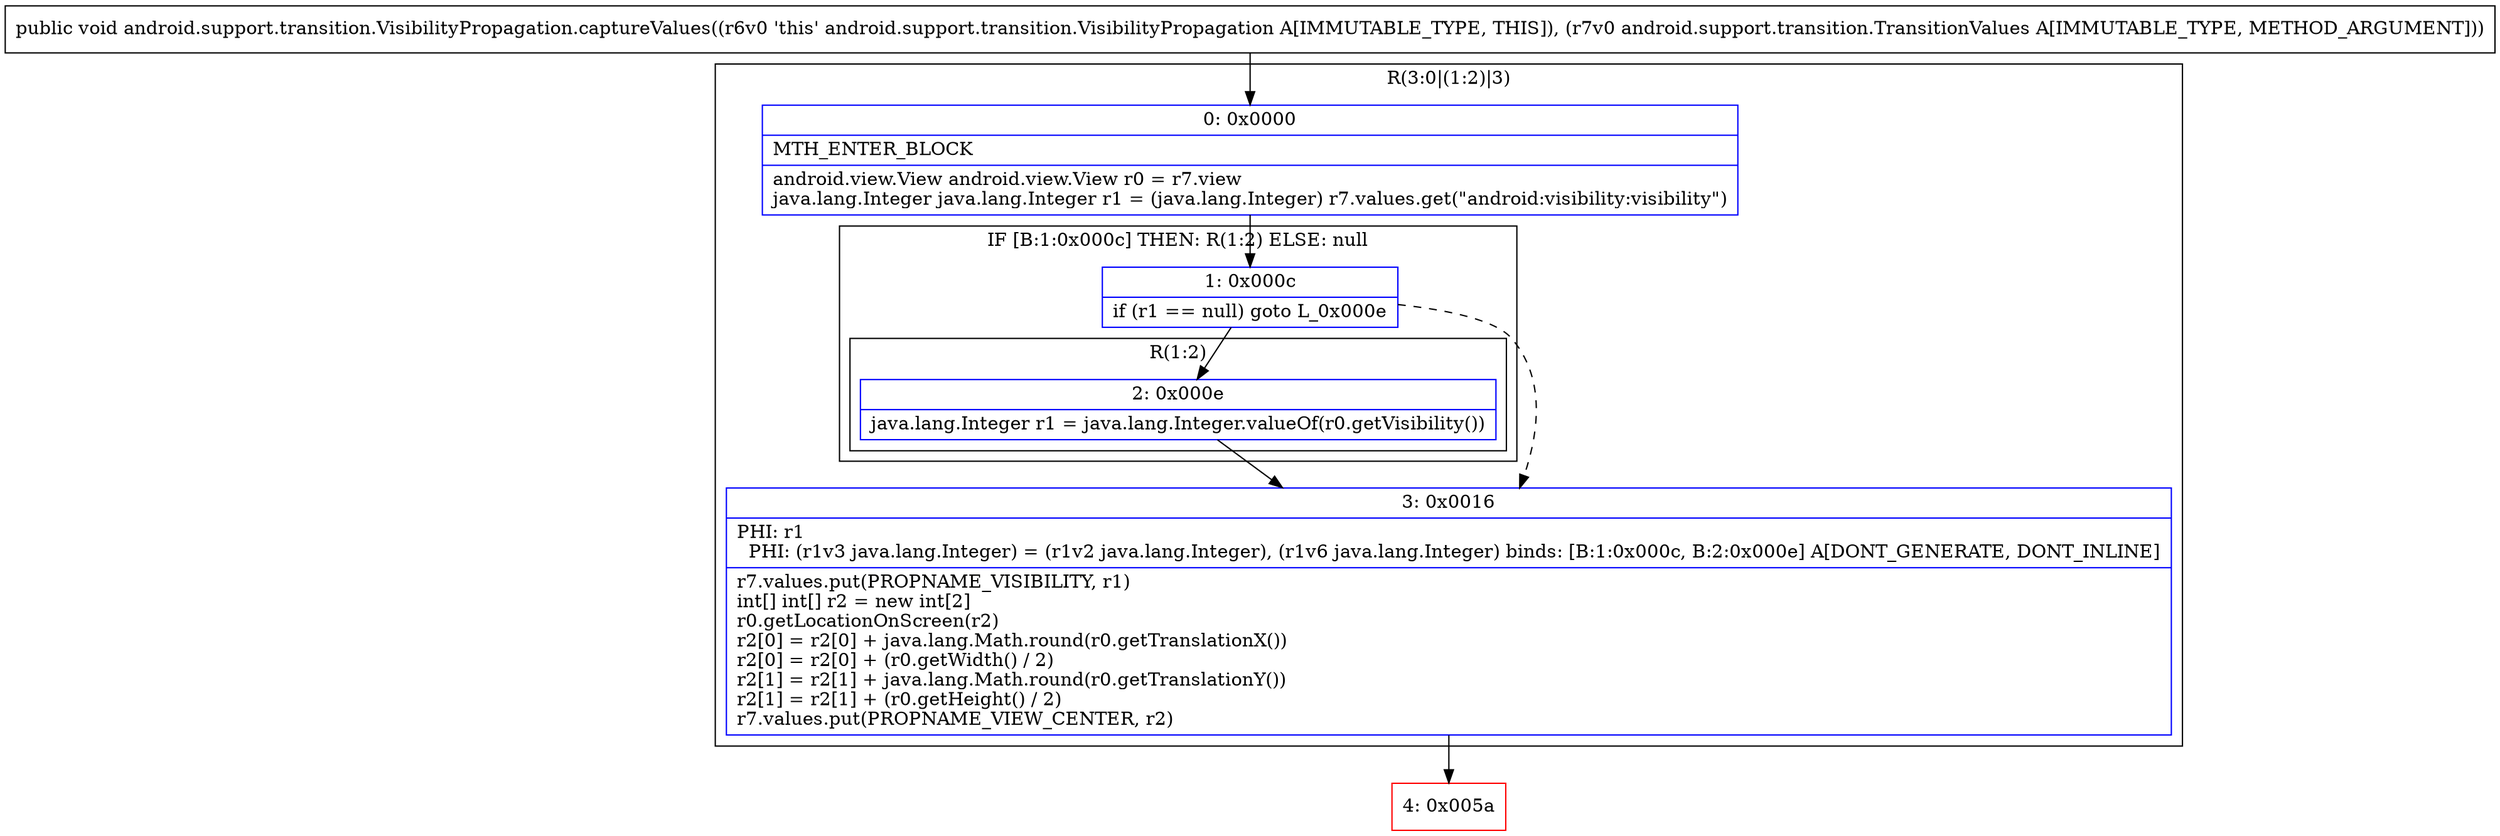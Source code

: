 digraph "CFG forandroid.support.transition.VisibilityPropagation.captureValues(Landroid\/support\/transition\/TransitionValues;)V" {
subgraph cluster_Region_2088628383 {
label = "R(3:0|(1:2)|3)";
node [shape=record,color=blue];
Node_0 [shape=record,label="{0\:\ 0x0000|MTH_ENTER_BLOCK\l|android.view.View android.view.View r0 = r7.view\ljava.lang.Integer java.lang.Integer r1 = (java.lang.Integer) r7.values.get(\"android:visibility:visibility\")\l}"];
subgraph cluster_IfRegion_742513778 {
label = "IF [B:1:0x000c] THEN: R(1:2) ELSE: null";
node [shape=record,color=blue];
Node_1 [shape=record,label="{1\:\ 0x000c|if (r1 == null) goto L_0x000e\l}"];
subgraph cluster_Region_1741420704 {
label = "R(1:2)";
node [shape=record,color=blue];
Node_2 [shape=record,label="{2\:\ 0x000e|java.lang.Integer r1 = java.lang.Integer.valueOf(r0.getVisibility())\l}"];
}
}
Node_3 [shape=record,label="{3\:\ 0x0016|PHI: r1 \l  PHI: (r1v3 java.lang.Integer) = (r1v2 java.lang.Integer), (r1v6 java.lang.Integer) binds: [B:1:0x000c, B:2:0x000e] A[DONT_GENERATE, DONT_INLINE]\l|r7.values.put(PROPNAME_VISIBILITY, r1)\lint[] int[] r2 = new int[2]\lr0.getLocationOnScreen(r2)\lr2[0] = r2[0] + java.lang.Math.round(r0.getTranslationX())\lr2[0] = r2[0] + (r0.getWidth() \/ 2)\lr2[1] = r2[1] + java.lang.Math.round(r0.getTranslationY())\lr2[1] = r2[1] + (r0.getHeight() \/ 2)\lr7.values.put(PROPNAME_VIEW_CENTER, r2)\l}"];
}
Node_4 [shape=record,color=red,label="{4\:\ 0x005a}"];
MethodNode[shape=record,label="{public void android.support.transition.VisibilityPropagation.captureValues((r6v0 'this' android.support.transition.VisibilityPropagation A[IMMUTABLE_TYPE, THIS]), (r7v0 android.support.transition.TransitionValues A[IMMUTABLE_TYPE, METHOD_ARGUMENT])) }"];
MethodNode -> Node_0;
Node_0 -> Node_1;
Node_1 -> Node_2;
Node_1 -> Node_3[style=dashed];
Node_2 -> Node_3;
Node_3 -> Node_4;
}

